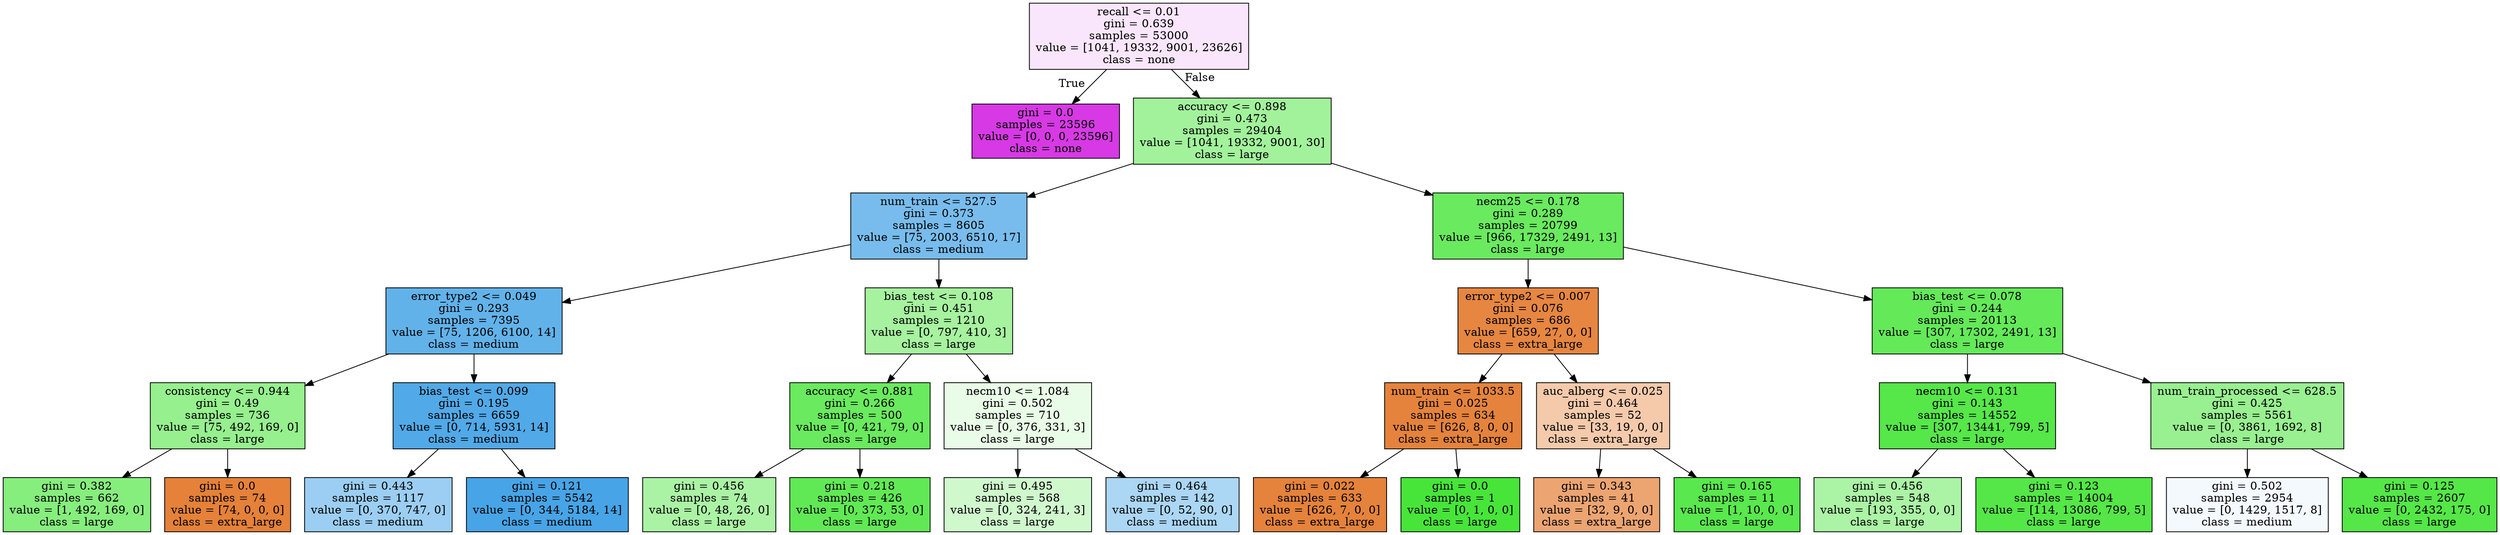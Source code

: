 digraph Tree {
node [shape=box, style="filled", color="black"] ;
0 [label="recall <= 0.01\ngini = 0.639\nsamples = 53000\nvalue = [1041, 19332, 9001, 23626]\nclass = none", fillcolor="#fae6fc"] ;
1 [label="gini = 0.0\nsamples = 23596\nvalue = [0, 0, 0, 23596]\nclass = none", fillcolor="#d739e5"] ;
0 -> 1 [labeldistance=2.5, labelangle=45, headlabel="True"] ;
2 [label="accuracy <= 0.898\ngini = 0.473\nsamples = 29404\nvalue = [1041, 19332, 9001, 30]\nclass = large", fillcolor="#a2f29b"] ;
0 -> 2 [labeldistance=2.5, labelangle=-45, headlabel="False"] ;
3 [label="num_train <= 527.5\ngini = 0.373\nsamples = 8605\nvalue = [75, 2003, 6510, 17]\nclass = medium", fillcolor="#78bced"] ;
2 -> 3 ;
4 [label="error_type2 <= 0.049\ngini = 0.293\nsamples = 7395\nvalue = [75, 1206, 6100, 14]\nclass = medium", fillcolor="#62b2ea"] ;
3 -> 4 ;
5 [label="consistency <= 0.944\ngini = 0.49\nsamples = 736\nvalue = [75, 492, 169, 0]\nclass = large", fillcolor="#96f08e"] ;
4 -> 5 ;
6 [label="gini = 0.382\nsamples = 662\nvalue = [1, 492, 169, 0]\nclass = large", fillcolor="#86ee7d"] ;
5 -> 6 ;
7 [label="gini = 0.0\nsamples = 74\nvalue = [74, 0, 0, 0]\nclass = extra_large", fillcolor="#e58139"] ;
5 -> 7 ;
8 [label="bias_test <= 0.099\ngini = 0.195\nsamples = 6659\nvalue = [0, 714, 5931, 14]\nclass = medium", fillcolor="#51a9e8"] ;
4 -> 8 ;
9 [label="gini = 0.443\nsamples = 1117\nvalue = [0, 370, 747, 0]\nclass = medium", fillcolor="#9bcef2"] ;
8 -> 9 ;
10 [label="gini = 0.121\nsamples = 5542\nvalue = [0, 344, 5184, 14]\nclass = medium", fillcolor="#47a4e7"] ;
8 -> 10 ;
11 [label="bias_test <= 0.108\ngini = 0.451\nsamples = 1210\nvalue = [0, 797, 410, 3]\nclass = large", fillcolor="#a6f29f"] ;
3 -> 11 ;
12 [label="accuracy <= 0.881\ngini = 0.266\nsamples = 500\nvalue = [0, 421, 79, 0]\nclass = large", fillcolor="#6aea5e"] ;
11 -> 12 ;
13 [label="gini = 0.456\nsamples = 74\nvalue = [0, 48, 26, 0]\nclass = large", fillcolor="#abf3a4"] ;
12 -> 13 ;
14 [label="gini = 0.218\nsamples = 426\nvalue = [0, 373, 53, 0]\nclass = large", fillcolor="#61e955"] ;
12 -> 14 ;
15 [label="necm10 <= 1.084\ngini = 0.502\nsamples = 710\nvalue = [0, 376, 331, 3]\nclass = large", fillcolor="#e9fce7"] ;
11 -> 15 ;
16 [label="gini = 0.495\nsamples = 568\nvalue = [0, 324, 241, 3]\nclass = large", fillcolor="#d0f8cd"] ;
15 -> 16 ;
17 [label="gini = 0.464\nsamples = 142\nvalue = [0, 52, 90, 0]\nclass = medium", fillcolor="#abd6f4"] ;
15 -> 17 ;
18 [label="necm25 <= 0.178\ngini = 0.289\nsamples = 20799\nvalue = [966, 17329, 2491, 13]\nclass = large", fillcolor="#6aea5f"] ;
2 -> 18 ;
19 [label="error_type2 <= 0.007\ngini = 0.076\nsamples = 686\nvalue = [659, 27, 0, 0]\nclass = extra_large", fillcolor="#e68641"] ;
18 -> 19 ;
20 [label="num_train <= 1033.5\ngini = 0.025\nsamples = 634\nvalue = [626, 8, 0, 0]\nclass = extra_large", fillcolor="#e5833c"] ;
19 -> 20 ;
21 [label="gini = 0.022\nsamples = 633\nvalue = [626, 7, 0, 0]\nclass = extra_large", fillcolor="#e5823b"] ;
20 -> 21 ;
22 [label="gini = 0.0\nsamples = 1\nvalue = [0, 1, 0, 0]\nclass = large", fillcolor="#47e539"] ;
20 -> 22 ;
23 [label="auc_alberg <= 0.025\ngini = 0.464\nsamples = 52\nvalue = [33, 19, 0, 0]\nclass = extra_large", fillcolor="#f4caab"] ;
19 -> 23 ;
24 [label="gini = 0.343\nsamples = 41\nvalue = [32, 9, 0, 0]\nclass = extra_large", fillcolor="#eca471"] ;
23 -> 24 ;
25 [label="gini = 0.165\nsamples = 11\nvalue = [1, 10, 0, 0]\nclass = large", fillcolor="#59e84d"] ;
23 -> 25 ;
26 [label="bias_test <= 0.078\ngini = 0.244\nsamples = 20113\nvalue = [307, 17302, 2491, 13]\nclass = large", fillcolor="#64e959"] ;
18 -> 26 ;
27 [label="necm10 <= 0.131\ngini = 0.143\nsamples = 14552\nvalue = [307, 13441, 799, 5]\nclass = large", fillcolor="#56e749"] ;
26 -> 27 ;
28 [label="gini = 0.456\nsamples = 548\nvalue = [193, 355, 0, 0]\nclass = large", fillcolor="#abf3a5"] ;
27 -> 28 ;
29 [label="gini = 0.123\nsamples = 14004\nvalue = [114, 13086, 799, 5]\nclass = large", fillcolor="#54e747"] ;
27 -> 29 ;
30 [label="num_train_processed <= 628.5\ngini = 0.425\nsamples = 5561\nvalue = [0, 3861, 1692, 8]\nclass = large", fillcolor="#98f090"] ;
26 -> 30 ;
31 [label="gini = 0.502\nsamples = 2954\nvalue = [0, 1429, 1517, 8]\nclass = medium", fillcolor="#f4f9fd"] ;
30 -> 31 ;
32 [label="gini = 0.125\nsamples = 2607\nvalue = [0, 2432, 175, 0]\nclass = large", fillcolor="#54e747"] ;
30 -> 32 ;
}
